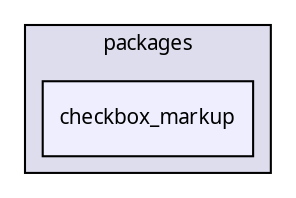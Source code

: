 digraph "packages/gui/packages/checkbox_markup/" {
  compound=true
  node [ fontsize="10", fontname="FreeSans.ttf"];
  edge [ labelfontsize="10", labelfontname="FreeSans.ttf"];
  subgraph clusterdir_22da140b0ceba9af8df63b75c08d8cba {
    graph [ bgcolor="#ddddee", pencolor="black", label="packages" fontname="FreeSans.ttf", fontsize="10", URL="dir_22da140b0ceba9af8df63b75c08d8cba.html"]
  dir_f147b9cc418d2f5b4d70b018cfa26001 [shape=box, label="checkbox_markup", style="filled", fillcolor="#eeeeff", pencolor="black", URL="dir_f147b9cc418d2f5b4d70b018cfa26001.html"];
  }
}
